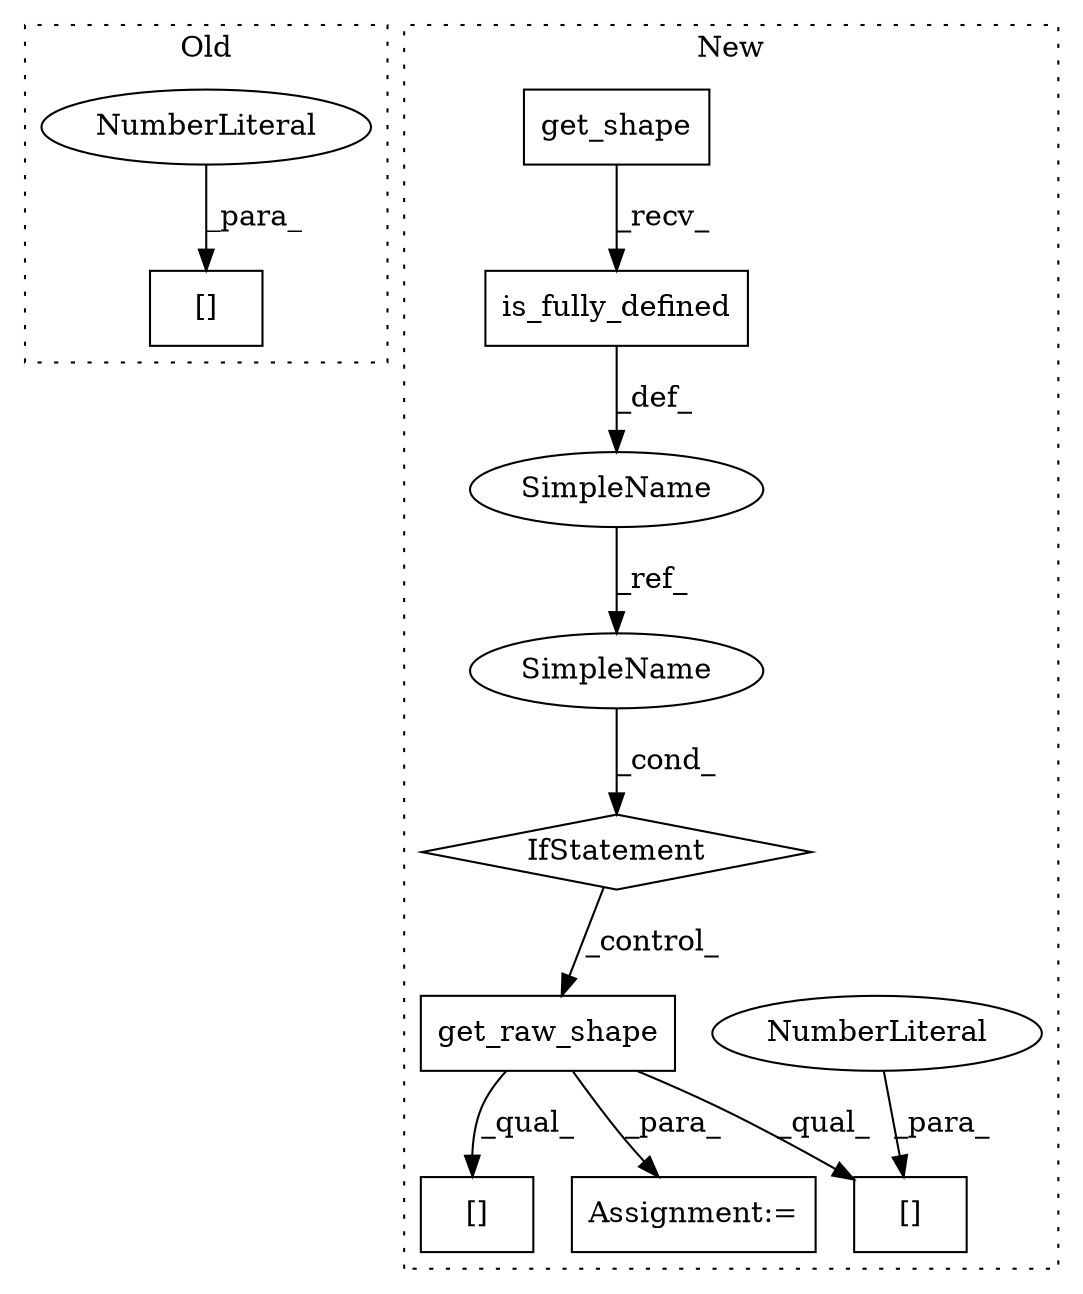 digraph G {
subgraph cluster0 {
1 [label="[]" a="2" s="1694,1712" l="17,1" shape="box"];
4 [label="NumberLiteral" a="34" s="1711" l="1" shape="ellipse"];
label = "Old";
style="dotted";
}
subgraph cluster1 {
2 [label="get_raw_shape" a="32" s="1504" l="15" shape="box"];
3 [label="[]" a="2" s="1497,1521" l="23,1" shape="box"];
5 [label="NumberLiteral" a="34" s="1520" l="1" shape="ellipse"];
6 [label="IfStatement" a="25" s="1460,1478" l="4,2" shape="diamond"];
7 [label="SimpleName" a="42" s="1402" l="14" shape="ellipse"];
8 [label="get_shape" a="32" s="1424" l="11" shape="box"];
9 [label="is_fully_defined" a="32" s="1436" l="18" shape="box"];
10 [label="[]" a="2" s="2306,2323" l="9,1" shape="box"];
11 [label="Assignment:=" a="7" s="1822" l="1" shape="box"];
12 [label="SimpleName" a="42" s="1464" l="14" shape="ellipse"];
label = "New";
style="dotted";
}
2 -> 11 [label="_para_"];
2 -> 3 [label="_qual_"];
2 -> 10 [label="_qual_"];
4 -> 1 [label="_para_"];
5 -> 3 [label="_para_"];
6 -> 2 [label="_control_"];
7 -> 12 [label="_ref_"];
8 -> 9 [label="_recv_"];
9 -> 7 [label="_def_"];
12 -> 6 [label="_cond_"];
}